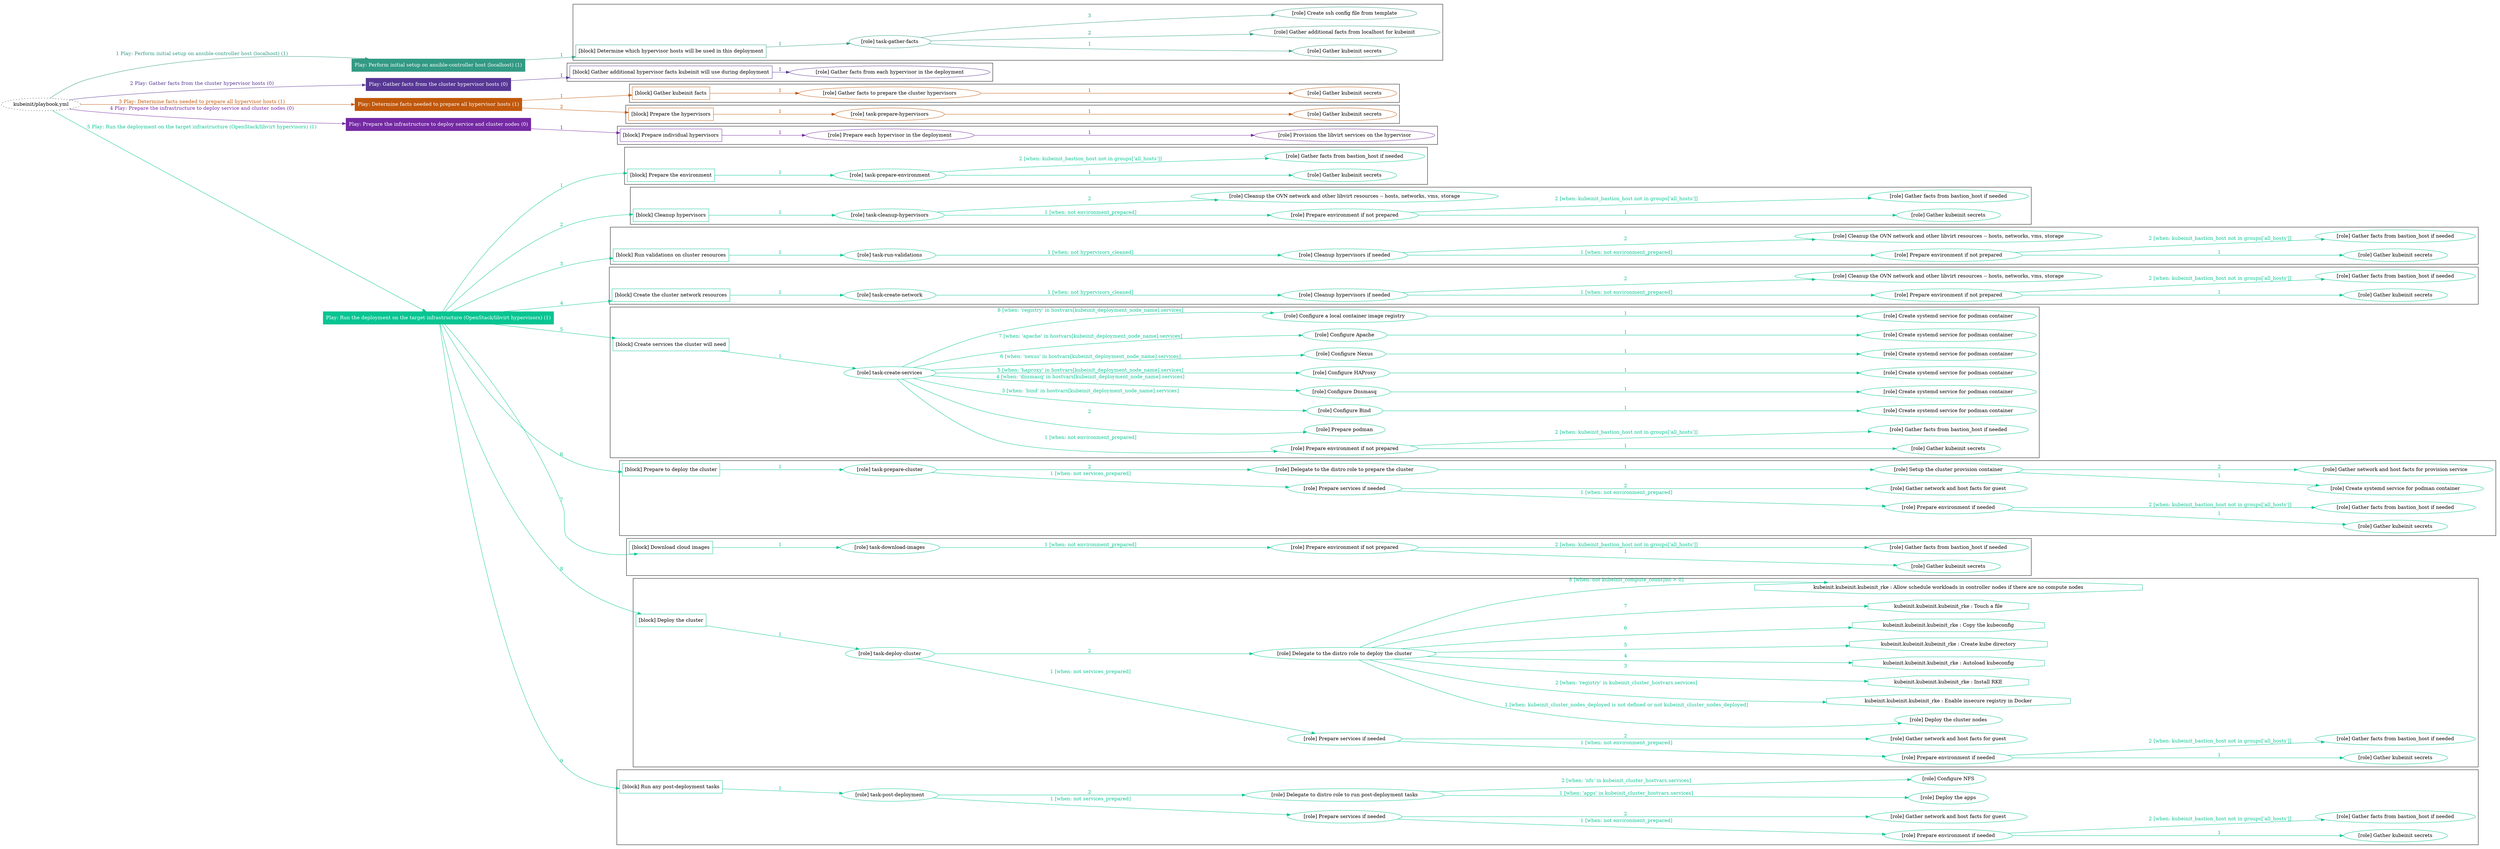 digraph {
	graph [concentrate=true ordering=in rankdir=LR ratio=fill]
	edge [esep=5 sep=10]
	"kubeinit/playbook.yml" [URL="/home/runner/work/kubeinit/kubeinit/kubeinit/playbook.yml" id=playbook_796a41c8 style=dotted]
	"kubeinit/playbook.yml" -> play_24c98b07 [label="1 Play: Perform initial setup on ansible-controller host (localhost) (1)" color="#329a84" fontcolor="#329a84" id=edge_play_24c98b07 labeltooltip="1 Play: Perform initial setup on ansible-controller host (localhost) (1)" tooltip="1 Play: Perform initial setup on ansible-controller host (localhost) (1)"]
	subgraph "Play: Perform initial setup on ansible-controller host (localhost) (1)" {
		play_24c98b07 [label="Play: Perform initial setup on ansible-controller host (localhost) (1)" URL="/home/runner/work/kubeinit/kubeinit/kubeinit/playbook.yml" color="#329a84" fontcolor="#ffffff" id=play_24c98b07 shape=box style=filled tooltip=localhost]
		play_24c98b07 -> block_586bab31 [label=1 color="#329a84" fontcolor="#329a84" id=edge_block_586bab31 labeltooltip=1 tooltip=1]
		subgraph cluster_block_586bab31 {
			block_586bab31 [label="[block] Determine which hypervisor hosts will be used in this deployment" URL="/home/runner/work/kubeinit/kubeinit/kubeinit/playbook.yml" color="#329a84" id=block_586bab31 labeltooltip="Determine which hypervisor hosts will be used in this deployment" shape=box tooltip="Determine which hypervisor hosts will be used in this deployment"]
			block_586bab31 -> role_aa1fe310 [label="1 " color="#329a84" fontcolor="#329a84" id=edge_role_aa1fe310 labeltooltip="1 " tooltip="1 "]
			subgraph "task-gather-facts" {
				role_aa1fe310 [label="[role] task-gather-facts" URL="/home/runner/work/kubeinit/kubeinit/kubeinit/playbook.yml" color="#329a84" id=role_aa1fe310 tooltip="task-gather-facts"]
				role_aa1fe310 -> role_f479d7bf [label="1 " color="#329a84" fontcolor="#329a84" id=edge_role_f479d7bf labeltooltip="1 " tooltip="1 "]
				subgraph "Gather kubeinit secrets" {
					role_f479d7bf [label="[role] Gather kubeinit secrets" URL="/home/runner/.ansible/collections/ansible_collections/kubeinit/kubeinit/roles/kubeinit_prepare/tasks/build_hypervisors_group.yml" color="#329a84" id=role_f479d7bf tooltip="Gather kubeinit secrets"]
				}
				role_aa1fe310 -> role_9423e1dc [label="2 " color="#329a84" fontcolor="#329a84" id=edge_role_9423e1dc labeltooltip="2 " tooltip="2 "]
				subgraph "Gather additional facts from localhost for kubeinit" {
					role_9423e1dc [label="[role] Gather additional facts from localhost for kubeinit" URL="/home/runner/.ansible/collections/ansible_collections/kubeinit/kubeinit/roles/kubeinit_prepare/tasks/build_hypervisors_group.yml" color="#329a84" id=role_9423e1dc tooltip="Gather additional facts from localhost for kubeinit"]
				}
				role_aa1fe310 -> role_3cf5a7d1 [label="3 " color="#329a84" fontcolor="#329a84" id=edge_role_3cf5a7d1 labeltooltip="3 " tooltip="3 "]
				subgraph "Create ssh config file from template" {
					role_3cf5a7d1 [label="[role] Create ssh config file from template" URL="/home/runner/.ansible/collections/ansible_collections/kubeinit/kubeinit/roles/kubeinit_prepare/tasks/build_hypervisors_group.yml" color="#329a84" id=role_3cf5a7d1 tooltip="Create ssh config file from template"]
				}
			}
		}
	}
	"kubeinit/playbook.yml" -> play_b69a6e46 [label="2 Play: Gather facts from the cluster hypervisor hosts (0)" color="#573795" fontcolor="#573795" id=edge_play_b69a6e46 labeltooltip="2 Play: Gather facts from the cluster hypervisor hosts (0)" tooltip="2 Play: Gather facts from the cluster hypervisor hosts (0)"]
	subgraph "Play: Gather facts from the cluster hypervisor hosts (0)" {
		play_b69a6e46 [label="Play: Gather facts from the cluster hypervisor hosts (0)" URL="/home/runner/work/kubeinit/kubeinit/kubeinit/playbook.yml" color="#573795" fontcolor="#ffffff" id=play_b69a6e46 shape=box style=filled tooltip="Play: Gather facts from the cluster hypervisor hosts (0)"]
		play_b69a6e46 -> block_286b1a7d [label=1 color="#573795" fontcolor="#573795" id=edge_block_286b1a7d labeltooltip=1 tooltip=1]
		subgraph cluster_block_286b1a7d {
			block_286b1a7d [label="[block] Gather additional hypervisor facts kubeinit will use during deployment" URL="/home/runner/work/kubeinit/kubeinit/kubeinit/playbook.yml" color="#573795" id=block_286b1a7d labeltooltip="Gather additional hypervisor facts kubeinit will use during deployment" shape=box tooltip="Gather additional hypervisor facts kubeinit will use during deployment"]
			block_286b1a7d -> role_96cb0707 [label="1 " color="#573795" fontcolor="#573795" id=edge_role_96cb0707 labeltooltip="1 " tooltip="1 "]
			subgraph "Gather facts from each hypervisor in the deployment" {
				role_96cb0707 [label="[role] Gather facts from each hypervisor in the deployment" URL="/home/runner/work/kubeinit/kubeinit/kubeinit/playbook.yml" color="#573795" id=role_96cb0707 tooltip="Gather facts from each hypervisor in the deployment"]
			}
		}
	}
	"kubeinit/playbook.yml" -> play_45498758 [label="3 Play: Determine facts needed to prepare all hypervisor hosts (1)" color="#c1580b" fontcolor="#c1580b" id=edge_play_45498758 labeltooltip="3 Play: Determine facts needed to prepare all hypervisor hosts (1)" tooltip="3 Play: Determine facts needed to prepare all hypervisor hosts (1)"]
	subgraph "Play: Determine facts needed to prepare all hypervisor hosts (1)" {
		play_45498758 [label="Play: Determine facts needed to prepare all hypervisor hosts (1)" URL="/home/runner/work/kubeinit/kubeinit/kubeinit/playbook.yml" color="#c1580b" fontcolor="#ffffff" id=play_45498758 shape=box style=filled tooltip=localhost]
		play_45498758 -> block_27babfb1 [label=1 color="#c1580b" fontcolor="#c1580b" id=edge_block_27babfb1 labeltooltip=1 tooltip=1]
		subgraph cluster_block_27babfb1 {
			block_27babfb1 [label="[block] Gather kubeinit facts" URL="/home/runner/work/kubeinit/kubeinit/kubeinit/playbook.yml" color="#c1580b" id=block_27babfb1 labeltooltip="Gather kubeinit facts" shape=box tooltip="Gather kubeinit facts"]
			block_27babfb1 -> role_57b79d4c [label="1 " color="#c1580b" fontcolor="#c1580b" id=edge_role_57b79d4c labeltooltip="1 " tooltip="1 "]
			subgraph "Gather facts to prepare the cluster hypervisors" {
				role_57b79d4c [label="[role] Gather facts to prepare the cluster hypervisors" URL="/home/runner/work/kubeinit/kubeinit/kubeinit/playbook.yml" color="#c1580b" id=role_57b79d4c tooltip="Gather facts to prepare the cluster hypervisors"]
				role_57b79d4c -> role_de300bb8 [label="1 " color="#c1580b" fontcolor="#c1580b" id=edge_role_de300bb8 labeltooltip="1 " tooltip="1 "]
				subgraph "Gather kubeinit secrets" {
					role_de300bb8 [label="[role] Gather kubeinit secrets" URL="/home/runner/.ansible/collections/ansible_collections/kubeinit/kubeinit/roles/kubeinit_prepare/tasks/gather_kubeinit_facts.yml" color="#c1580b" id=role_de300bb8 tooltip="Gather kubeinit secrets"]
				}
			}
		}
		play_45498758 -> block_84592b90 [label=2 color="#c1580b" fontcolor="#c1580b" id=edge_block_84592b90 labeltooltip=2 tooltip=2]
		subgraph cluster_block_84592b90 {
			block_84592b90 [label="[block] Prepare the hypervisors" URL="/home/runner/work/kubeinit/kubeinit/kubeinit/playbook.yml" color="#c1580b" id=block_84592b90 labeltooltip="Prepare the hypervisors" shape=box tooltip="Prepare the hypervisors"]
			block_84592b90 -> role_a8236b20 [label="1 " color="#c1580b" fontcolor="#c1580b" id=edge_role_a8236b20 labeltooltip="1 " tooltip="1 "]
			subgraph "task-prepare-hypervisors" {
				role_a8236b20 [label="[role] task-prepare-hypervisors" URL="/home/runner/work/kubeinit/kubeinit/kubeinit/playbook.yml" color="#c1580b" id=role_a8236b20 tooltip="task-prepare-hypervisors"]
				role_a8236b20 -> role_2e612bec [label="1 " color="#c1580b" fontcolor="#c1580b" id=edge_role_2e612bec labeltooltip="1 " tooltip="1 "]
				subgraph "Gather kubeinit secrets" {
					role_2e612bec [label="[role] Gather kubeinit secrets" URL="/home/runner/.ansible/collections/ansible_collections/kubeinit/kubeinit/roles/kubeinit_prepare/tasks/gather_kubeinit_facts.yml" color="#c1580b" id=role_2e612bec tooltip="Gather kubeinit secrets"]
				}
			}
		}
	}
	"kubeinit/playbook.yml" -> play_c946f26a [label="4 Play: Prepare the infrastructure to deploy service and cluster nodes (0)" color="#7529a3" fontcolor="#7529a3" id=edge_play_c946f26a labeltooltip="4 Play: Prepare the infrastructure to deploy service and cluster nodes (0)" tooltip="4 Play: Prepare the infrastructure to deploy service and cluster nodes (0)"]
	subgraph "Play: Prepare the infrastructure to deploy service and cluster nodes (0)" {
		play_c946f26a [label="Play: Prepare the infrastructure to deploy service and cluster nodes (0)" URL="/home/runner/work/kubeinit/kubeinit/kubeinit/playbook.yml" color="#7529a3" fontcolor="#ffffff" id=play_c946f26a shape=box style=filled tooltip="Play: Prepare the infrastructure to deploy service and cluster nodes (0)"]
		play_c946f26a -> block_b3efccee [label=1 color="#7529a3" fontcolor="#7529a3" id=edge_block_b3efccee labeltooltip=1 tooltip=1]
		subgraph cluster_block_b3efccee {
			block_b3efccee [label="[block] Prepare individual hypervisors" URL="/home/runner/work/kubeinit/kubeinit/kubeinit/playbook.yml" color="#7529a3" id=block_b3efccee labeltooltip="Prepare individual hypervisors" shape=box tooltip="Prepare individual hypervisors"]
			block_b3efccee -> role_03d89e6a [label="1 " color="#7529a3" fontcolor="#7529a3" id=edge_role_03d89e6a labeltooltip="1 " tooltip="1 "]
			subgraph "Prepare each hypervisor in the deployment" {
				role_03d89e6a [label="[role] Prepare each hypervisor in the deployment" URL="/home/runner/work/kubeinit/kubeinit/kubeinit/playbook.yml" color="#7529a3" id=role_03d89e6a tooltip="Prepare each hypervisor in the deployment"]
				role_03d89e6a -> role_142e921b [label="1 " color="#7529a3" fontcolor="#7529a3" id=edge_role_142e921b labeltooltip="1 " tooltip="1 "]
				subgraph "Provision the libvirt services on the hypervisor" {
					role_142e921b [label="[role] Provision the libvirt services on the hypervisor" URL="/home/runner/.ansible/collections/ansible_collections/kubeinit/kubeinit/roles/kubeinit_prepare/tasks/prepare_hypervisor.yml" color="#7529a3" id=role_142e921b tooltip="Provision the libvirt services on the hypervisor"]
				}
			}
		}
	}
	"kubeinit/playbook.yml" -> play_6aaa73e2 [label="5 Play: Run the deployment on the target infrastructure (OpenStack/libvirt hypervisors) (1)" color="#07c592" fontcolor="#07c592" id=edge_play_6aaa73e2 labeltooltip="5 Play: Run the deployment on the target infrastructure (OpenStack/libvirt hypervisors) (1)" tooltip="5 Play: Run the deployment on the target infrastructure (OpenStack/libvirt hypervisors) (1)"]
	subgraph "Play: Run the deployment on the target infrastructure (OpenStack/libvirt hypervisors) (1)" {
		play_6aaa73e2 [label="Play: Run the deployment on the target infrastructure (OpenStack/libvirt hypervisors) (1)" URL="/home/runner/work/kubeinit/kubeinit/kubeinit/playbook.yml" color="#07c592" fontcolor="#ffffff" id=play_6aaa73e2 shape=box style=filled tooltip=localhost]
		play_6aaa73e2 -> block_3ca1dfa1 [label=1 color="#07c592" fontcolor="#07c592" id=edge_block_3ca1dfa1 labeltooltip=1 tooltip=1]
		subgraph cluster_block_3ca1dfa1 {
			block_3ca1dfa1 [label="[block] Prepare the environment" URL="/home/runner/work/kubeinit/kubeinit/kubeinit/playbook.yml" color="#07c592" id=block_3ca1dfa1 labeltooltip="Prepare the environment" shape=box tooltip="Prepare the environment"]
			block_3ca1dfa1 -> role_7ac70447 [label="1 " color="#07c592" fontcolor="#07c592" id=edge_role_7ac70447 labeltooltip="1 " tooltip="1 "]
			subgraph "task-prepare-environment" {
				role_7ac70447 [label="[role] task-prepare-environment" URL="/home/runner/work/kubeinit/kubeinit/kubeinit/playbook.yml" color="#07c592" id=role_7ac70447 tooltip="task-prepare-environment"]
				role_7ac70447 -> role_3064c762 [label="1 " color="#07c592" fontcolor="#07c592" id=edge_role_3064c762 labeltooltip="1 " tooltip="1 "]
				subgraph "Gather kubeinit secrets" {
					role_3064c762 [label="[role] Gather kubeinit secrets" URL="/home/runner/.ansible/collections/ansible_collections/kubeinit/kubeinit/roles/kubeinit_prepare/tasks/gather_kubeinit_facts.yml" color="#07c592" id=role_3064c762 tooltip="Gather kubeinit secrets"]
				}
				role_7ac70447 -> role_d208b1ee [label="2 [when: kubeinit_bastion_host not in groups['all_hosts']]" color="#07c592" fontcolor="#07c592" id=edge_role_d208b1ee labeltooltip="2 [when: kubeinit_bastion_host not in groups['all_hosts']]" tooltip="2 [when: kubeinit_bastion_host not in groups['all_hosts']]"]
				subgraph "Gather facts from bastion_host if needed" {
					role_d208b1ee [label="[role] Gather facts from bastion_host if needed" URL="/home/runner/.ansible/collections/ansible_collections/kubeinit/kubeinit/roles/kubeinit_prepare/tasks/main.yml" color="#07c592" id=role_d208b1ee tooltip="Gather facts from bastion_host if needed"]
				}
			}
		}
		play_6aaa73e2 -> block_6e9f4fd4 [label=2 color="#07c592" fontcolor="#07c592" id=edge_block_6e9f4fd4 labeltooltip=2 tooltip=2]
		subgraph cluster_block_6e9f4fd4 {
			block_6e9f4fd4 [label="[block] Cleanup hypervisors" URL="/home/runner/work/kubeinit/kubeinit/kubeinit/playbook.yml" color="#07c592" id=block_6e9f4fd4 labeltooltip="Cleanup hypervisors" shape=box tooltip="Cleanup hypervisors"]
			block_6e9f4fd4 -> role_16806bb0 [label="1 " color="#07c592" fontcolor="#07c592" id=edge_role_16806bb0 labeltooltip="1 " tooltip="1 "]
			subgraph "task-cleanup-hypervisors" {
				role_16806bb0 [label="[role] task-cleanup-hypervisors" URL="/home/runner/work/kubeinit/kubeinit/kubeinit/playbook.yml" color="#07c592" id=role_16806bb0 tooltip="task-cleanup-hypervisors"]
				role_16806bb0 -> role_d22e6122 [label="1 [when: not environment_prepared]" color="#07c592" fontcolor="#07c592" id=edge_role_d22e6122 labeltooltip="1 [when: not environment_prepared]" tooltip="1 [when: not environment_prepared]"]
				subgraph "Prepare environment if not prepared" {
					role_d22e6122 [label="[role] Prepare environment if not prepared" URL="/home/runner/.ansible/collections/ansible_collections/kubeinit/kubeinit/roles/kubeinit_libvirt/tasks/cleanup_hypervisors.yml" color="#07c592" id=role_d22e6122 tooltip="Prepare environment if not prepared"]
					role_d22e6122 -> role_5093e1d9 [label="1 " color="#07c592" fontcolor="#07c592" id=edge_role_5093e1d9 labeltooltip="1 " tooltip="1 "]
					subgraph "Gather kubeinit secrets" {
						role_5093e1d9 [label="[role] Gather kubeinit secrets" URL="/home/runner/.ansible/collections/ansible_collections/kubeinit/kubeinit/roles/kubeinit_prepare/tasks/gather_kubeinit_facts.yml" color="#07c592" id=role_5093e1d9 tooltip="Gather kubeinit secrets"]
					}
					role_d22e6122 -> role_5e4b47cb [label="2 [when: kubeinit_bastion_host not in groups['all_hosts']]" color="#07c592" fontcolor="#07c592" id=edge_role_5e4b47cb labeltooltip="2 [when: kubeinit_bastion_host not in groups['all_hosts']]" tooltip="2 [when: kubeinit_bastion_host not in groups['all_hosts']]"]
					subgraph "Gather facts from bastion_host if needed" {
						role_5e4b47cb [label="[role] Gather facts from bastion_host if needed" URL="/home/runner/.ansible/collections/ansible_collections/kubeinit/kubeinit/roles/kubeinit_prepare/tasks/main.yml" color="#07c592" id=role_5e4b47cb tooltip="Gather facts from bastion_host if needed"]
					}
				}
				role_16806bb0 -> role_0de87291 [label="2 " color="#07c592" fontcolor="#07c592" id=edge_role_0de87291 labeltooltip="2 " tooltip="2 "]
				subgraph "Cleanup the OVN network and other libvirt resources -- hosts, networks, vms, storage" {
					role_0de87291 [label="[role] Cleanup the OVN network and other libvirt resources -- hosts, networks, vms, storage" URL="/home/runner/.ansible/collections/ansible_collections/kubeinit/kubeinit/roles/kubeinit_libvirt/tasks/cleanup_hypervisors.yml" color="#07c592" id=role_0de87291 tooltip="Cleanup the OVN network and other libvirt resources -- hosts, networks, vms, storage"]
				}
			}
		}
		play_6aaa73e2 -> block_d6158d91 [label=3 color="#07c592" fontcolor="#07c592" id=edge_block_d6158d91 labeltooltip=3 tooltip=3]
		subgraph cluster_block_d6158d91 {
			block_d6158d91 [label="[block] Run validations on cluster resources" URL="/home/runner/work/kubeinit/kubeinit/kubeinit/playbook.yml" color="#07c592" id=block_d6158d91 labeltooltip="Run validations on cluster resources" shape=box tooltip="Run validations on cluster resources"]
			block_d6158d91 -> role_986efaa6 [label="1 " color="#07c592" fontcolor="#07c592" id=edge_role_986efaa6 labeltooltip="1 " tooltip="1 "]
			subgraph "task-run-validations" {
				role_986efaa6 [label="[role] task-run-validations" URL="/home/runner/work/kubeinit/kubeinit/kubeinit/playbook.yml" color="#07c592" id=role_986efaa6 tooltip="task-run-validations"]
				role_986efaa6 -> role_f4653380 [label="1 [when: not hypervisors_cleaned]" color="#07c592" fontcolor="#07c592" id=edge_role_f4653380 labeltooltip="1 [when: not hypervisors_cleaned]" tooltip="1 [when: not hypervisors_cleaned]"]
				subgraph "Cleanup hypervisors if needed" {
					role_f4653380 [label="[role] Cleanup hypervisors if needed" URL="/home/runner/.ansible/collections/ansible_collections/kubeinit/kubeinit/roles/kubeinit_validations/tasks/main.yml" color="#07c592" id=role_f4653380 tooltip="Cleanup hypervisors if needed"]
					role_f4653380 -> role_a0abdfa3 [label="1 [when: not environment_prepared]" color="#07c592" fontcolor="#07c592" id=edge_role_a0abdfa3 labeltooltip="1 [when: not environment_prepared]" tooltip="1 [when: not environment_prepared]"]
					subgraph "Prepare environment if not prepared" {
						role_a0abdfa3 [label="[role] Prepare environment if not prepared" URL="/home/runner/.ansible/collections/ansible_collections/kubeinit/kubeinit/roles/kubeinit_libvirt/tasks/cleanup_hypervisors.yml" color="#07c592" id=role_a0abdfa3 tooltip="Prepare environment if not prepared"]
						role_a0abdfa3 -> role_edec1c12 [label="1 " color="#07c592" fontcolor="#07c592" id=edge_role_edec1c12 labeltooltip="1 " tooltip="1 "]
						subgraph "Gather kubeinit secrets" {
							role_edec1c12 [label="[role] Gather kubeinit secrets" URL="/home/runner/.ansible/collections/ansible_collections/kubeinit/kubeinit/roles/kubeinit_prepare/tasks/gather_kubeinit_facts.yml" color="#07c592" id=role_edec1c12 tooltip="Gather kubeinit secrets"]
						}
						role_a0abdfa3 -> role_d9c09e79 [label="2 [when: kubeinit_bastion_host not in groups['all_hosts']]" color="#07c592" fontcolor="#07c592" id=edge_role_d9c09e79 labeltooltip="2 [when: kubeinit_bastion_host not in groups['all_hosts']]" tooltip="2 [when: kubeinit_bastion_host not in groups['all_hosts']]"]
						subgraph "Gather facts from bastion_host if needed" {
							role_d9c09e79 [label="[role] Gather facts from bastion_host if needed" URL="/home/runner/.ansible/collections/ansible_collections/kubeinit/kubeinit/roles/kubeinit_prepare/tasks/main.yml" color="#07c592" id=role_d9c09e79 tooltip="Gather facts from bastion_host if needed"]
						}
					}
					role_f4653380 -> role_5e397ab9 [label="2 " color="#07c592" fontcolor="#07c592" id=edge_role_5e397ab9 labeltooltip="2 " tooltip="2 "]
					subgraph "Cleanup the OVN network and other libvirt resources -- hosts, networks, vms, storage" {
						role_5e397ab9 [label="[role] Cleanup the OVN network and other libvirt resources -- hosts, networks, vms, storage" URL="/home/runner/.ansible/collections/ansible_collections/kubeinit/kubeinit/roles/kubeinit_libvirt/tasks/cleanup_hypervisors.yml" color="#07c592" id=role_5e397ab9 tooltip="Cleanup the OVN network and other libvirt resources -- hosts, networks, vms, storage"]
					}
				}
			}
		}
		play_6aaa73e2 -> block_fcc47a5c [label=4 color="#07c592" fontcolor="#07c592" id=edge_block_fcc47a5c labeltooltip=4 tooltip=4]
		subgraph cluster_block_fcc47a5c {
			block_fcc47a5c [label="[block] Create the cluster network resources" URL="/home/runner/work/kubeinit/kubeinit/kubeinit/playbook.yml" color="#07c592" id=block_fcc47a5c labeltooltip="Create the cluster network resources" shape=box tooltip="Create the cluster network resources"]
			block_fcc47a5c -> role_e80be5a5 [label="1 " color="#07c592" fontcolor="#07c592" id=edge_role_e80be5a5 labeltooltip="1 " tooltip="1 "]
			subgraph "task-create-network" {
				role_e80be5a5 [label="[role] task-create-network" URL="/home/runner/work/kubeinit/kubeinit/kubeinit/playbook.yml" color="#07c592" id=role_e80be5a5 tooltip="task-create-network"]
				role_e80be5a5 -> role_22696c5e [label="1 [when: not hypervisors_cleaned]" color="#07c592" fontcolor="#07c592" id=edge_role_22696c5e labeltooltip="1 [when: not hypervisors_cleaned]" tooltip="1 [when: not hypervisors_cleaned]"]
				subgraph "Cleanup hypervisors if needed" {
					role_22696c5e [label="[role] Cleanup hypervisors if needed" URL="/home/runner/.ansible/collections/ansible_collections/kubeinit/kubeinit/roles/kubeinit_libvirt/tasks/create_network.yml" color="#07c592" id=role_22696c5e tooltip="Cleanup hypervisors if needed"]
					role_22696c5e -> role_a62e58cb [label="1 [when: not environment_prepared]" color="#07c592" fontcolor="#07c592" id=edge_role_a62e58cb labeltooltip="1 [when: not environment_prepared]" tooltip="1 [when: not environment_prepared]"]
					subgraph "Prepare environment if not prepared" {
						role_a62e58cb [label="[role] Prepare environment if not prepared" URL="/home/runner/.ansible/collections/ansible_collections/kubeinit/kubeinit/roles/kubeinit_libvirt/tasks/cleanup_hypervisors.yml" color="#07c592" id=role_a62e58cb tooltip="Prepare environment if not prepared"]
						role_a62e58cb -> role_b2c490ea [label="1 " color="#07c592" fontcolor="#07c592" id=edge_role_b2c490ea labeltooltip="1 " tooltip="1 "]
						subgraph "Gather kubeinit secrets" {
							role_b2c490ea [label="[role] Gather kubeinit secrets" URL="/home/runner/.ansible/collections/ansible_collections/kubeinit/kubeinit/roles/kubeinit_prepare/tasks/gather_kubeinit_facts.yml" color="#07c592" id=role_b2c490ea tooltip="Gather kubeinit secrets"]
						}
						role_a62e58cb -> role_badbfca9 [label="2 [when: kubeinit_bastion_host not in groups['all_hosts']]" color="#07c592" fontcolor="#07c592" id=edge_role_badbfca9 labeltooltip="2 [when: kubeinit_bastion_host not in groups['all_hosts']]" tooltip="2 [when: kubeinit_bastion_host not in groups['all_hosts']]"]
						subgraph "Gather facts from bastion_host if needed" {
							role_badbfca9 [label="[role] Gather facts from bastion_host if needed" URL="/home/runner/.ansible/collections/ansible_collections/kubeinit/kubeinit/roles/kubeinit_prepare/tasks/main.yml" color="#07c592" id=role_badbfca9 tooltip="Gather facts from bastion_host if needed"]
						}
					}
					role_22696c5e -> role_f300862c [label="2 " color="#07c592" fontcolor="#07c592" id=edge_role_f300862c labeltooltip="2 " tooltip="2 "]
					subgraph "Cleanup the OVN network and other libvirt resources -- hosts, networks, vms, storage" {
						role_f300862c [label="[role] Cleanup the OVN network and other libvirt resources -- hosts, networks, vms, storage" URL="/home/runner/.ansible/collections/ansible_collections/kubeinit/kubeinit/roles/kubeinit_libvirt/tasks/cleanup_hypervisors.yml" color="#07c592" id=role_f300862c tooltip="Cleanup the OVN network and other libvirt resources -- hosts, networks, vms, storage"]
					}
				}
			}
		}
		play_6aaa73e2 -> block_c7db1a23 [label=5 color="#07c592" fontcolor="#07c592" id=edge_block_c7db1a23 labeltooltip=5 tooltip=5]
		subgraph cluster_block_c7db1a23 {
			block_c7db1a23 [label="[block] Create services the cluster will need" URL="/home/runner/work/kubeinit/kubeinit/kubeinit/playbook.yml" color="#07c592" id=block_c7db1a23 labeltooltip="Create services the cluster will need" shape=box tooltip="Create services the cluster will need"]
			block_c7db1a23 -> role_d0e65f28 [label="1 " color="#07c592" fontcolor="#07c592" id=edge_role_d0e65f28 labeltooltip="1 " tooltip="1 "]
			subgraph "task-create-services" {
				role_d0e65f28 [label="[role] task-create-services" URL="/home/runner/work/kubeinit/kubeinit/kubeinit/playbook.yml" color="#07c592" id=role_d0e65f28 tooltip="task-create-services"]
				role_d0e65f28 -> role_d2cd8056 [label="1 [when: not environment_prepared]" color="#07c592" fontcolor="#07c592" id=edge_role_d2cd8056 labeltooltip="1 [when: not environment_prepared]" tooltip="1 [when: not environment_prepared]"]
				subgraph "Prepare environment if not prepared" {
					role_d2cd8056 [label="[role] Prepare environment if not prepared" URL="/home/runner/.ansible/collections/ansible_collections/kubeinit/kubeinit/roles/kubeinit_services/tasks/main.yml" color="#07c592" id=role_d2cd8056 tooltip="Prepare environment if not prepared"]
					role_d2cd8056 -> role_d55aee38 [label="1 " color="#07c592" fontcolor="#07c592" id=edge_role_d55aee38 labeltooltip="1 " tooltip="1 "]
					subgraph "Gather kubeinit secrets" {
						role_d55aee38 [label="[role] Gather kubeinit secrets" URL="/home/runner/.ansible/collections/ansible_collections/kubeinit/kubeinit/roles/kubeinit_prepare/tasks/gather_kubeinit_facts.yml" color="#07c592" id=role_d55aee38 tooltip="Gather kubeinit secrets"]
					}
					role_d2cd8056 -> role_4052351f [label="2 [when: kubeinit_bastion_host not in groups['all_hosts']]" color="#07c592" fontcolor="#07c592" id=edge_role_4052351f labeltooltip="2 [when: kubeinit_bastion_host not in groups['all_hosts']]" tooltip="2 [when: kubeinit_bastion_host not in groups['all_hosts']]"]
					subgraph "Gather facts from bastion_host if needed" {
						role_4052351f [label="[role] Gather facts from bastion_host if needed" URL="/home/runner/.ansible/collections/ansible_collections/kubeinit/kubeinit/roles/kubeinit_prepare/tasks/main.yml" color="#07c592" id=role_4052351f tooltip="Gather facts from bastion_host if needed"]
					}
				}
				role_d0e65f28 -> role_e9c53301 [label="2 " color="#07c592" fontcolor="#07c592" id=edge_role_e9c53301 labeltooltip="2 " tooltip="2 "]
				subgraph "Prepare podman" {
					role_e9c53301 [label="[role] Prepare podman" URL="/home/runner/.ansible/collections/ansible_collections/kubeinit/kubeinit/roles/kubeinit_services/tasks/00_create_service_pod.yml" color="#07c592" id=role_e9c53301 tooltip="Prepare podman"]
				}
				role_d0e65f28 -> role_1b795b4c [label="3 [when: 'bind' in hostvars[kubeinit_deployment_node_name].services]" color="#07c592" fontcolor="#07c592" id=edge_role_1b795b4c labeltooltip="3 [when: 'bind' in hostvars[kubeinit_deployment_node_name].services]" tooltip="3 [when: 'bind' in hostvars[kubeinit_deployment_node_name].services]"]
				subgraph "Configure Bind" {
					role_1b795b4c [label="[role] Configure Bind" URL="/home/runner/.ansible/collections/ansible_collections/kubeinit/kubeinit/roles/kubeinit_services/tasks/start_services_containers.yml" color="#07c592" id=role_1b795b4c tooltip="Configure Bind"]
					role_1b795b4c -> role_ee5b8c21 [label="1 " color="#07c592" fontcolor="#07c592" id=edge_role_ee5b8c21 labeltooltip="1 " tooltip="1 "]
					subgraph "Create systemd service for podman container" {
						role_ee5b8c21 [label="[role] Create systemd service for podman container" URL="/home/runner/.ansible/collections/ansible_collections/kubeinit/kubeinit/roles/kubeinit_bind/tasks/main.yml" color="#07c592" id=role_ee5b8c21 tooltip="Create systemd service for podman container"]
					}
				}
				role_d0e65f28 -> role_a92d4a18 [label="4 [when: 'dnsmasq' in hostvars[kubeinit_deployment_node_name].services]" color="#07c592" fontcolor="#07c592" id=edge_role_a92d4a18 labeltooltip="4 [when: 'dnsmasq' in hostvars[kubeinit_deployment_node_name].services]" tooltip="4 [when: 'dnsmasq' in hostvars[kubeinit_deployment_node_name].services]"]
				subgraph "Configure Dnsmasq" {
					role_a92d4a18 [label="[role] Configure Dnsmasq" URL="/home/runner/.ansible/collections/ansible_collections/kubeinit/kubeinit/roles/kubeinit_services/tasks/start_services_containers.yml" color="#07c592" id=role_a92d4a18 tooltip="Configure Dnsmasq"]
					role_a92d4a18 -> role_5084f369 [label="1 " color="#07c592" fontcolor="#07c592" id=edge_role_5084f369 labeltooltip="1 " tooltip="1 "]
					subgraph "Create systemd service for podman container" {
						role_5084f369 [label="[role] Create systemd service for podman container" URL="/home/runner/.ansible/collections/ansible_collections/kubeinit/kubeinit/roles/kubeinit_dnsmasq/tasks/main.yml" color="#07c592" id=role_5084f369 tooltip="Create systemd service for podman container"]
					}
				}
				role_d0e65f28 -> role_e4818c4b [label="5 [when: 'haproxy' in hostvars[kubeinit_deployment_node_name].services]" color="#07c592" fontcolor="#07c592" id=edge_role_e4818c4b labeltooltip="5 [when: 'haproxy' in hostvars[kubeinit_deployment_node_name].services]" tooltip="5 [when: 'haproxy' in hostvars[kubeinit_deployment_node_name].services]"]
				subgraph "Configure HAProxy" {
					role_e4818c4b [label="[role] Configure HAProxy" URL="/home/runner/.ansible/collections/ansible_collections/kubeinit/kubeinit/roles/kubeinit_services/tasks/start_services_containers.yml" color="#07c592" id=role_e4818c4b tooltip="Configure HAProxy"]
					role_e4818c4b -> role_6f5501f7 [label="1 " color="#07c592" fontcolor="#07c592" id=edge_role_6f5501f7 labeltooltip="1 " tooltip="1 "]
					subgraph "Create systemd service for podman container" {
						role_6f5501f7 [label="[role] Create systemd service for podman container" URL="/home/runner/.ansible/collections/ansible_collections/kubeinit/kubeinit/roles/kubeinit_haproxy/tasks/main.yml" color="#07c592" id=role_6f5501f7 tooltip="Create systemd service for podman container"]
					}
				}
				role_d0e65f28 -> role_2d8e4045 [label="6 [when: 'nexus' in hostvars[kubeinit_deployment_node_name].services]" color="#07c592" fontcolor="#07c592" id=edge_role_2d8e4045 labeltooltip="6 [when: 'nexus' in hostvars[kubeinit_deployment_node_name].services]" tooltip="6 [when: 'nexus' in hostvars[kubeinit_deployment_node_name].services]"]
				subgraph "Configure Nexus" {
					role_2d8e4045 [label="[role] Configure Nexus" URL="/home/runner/.ansible/collections/ansible_collections/kubeinit/kubeinit/roles/kubeinit_services/tasks/start_services_containers.yml" color="#07c592" id=role_2d8e4045 tooltip="Configure Nexus"]
					role_2d8e4045 -> role_312e667a [label="1 " color="#07c592" fontcolor="#07c592" id=edge_role_312e667a labeltooltip="1 " tooltip="1 "]
					subgraph "Create systemd service for podman container" {
						role_312e667a [label="[role] Create systemd service for podman container" URL="/home/runner/.ansible/collections/ansible_collections/kubeinit/kubeinit/roles/kubeinit_nexus/tasks/main.yml" color="#07c592" id=role_312e667a tooltip="Create systemd service for podman container"]
					}
				}
				role_d0e65f28 -> role_9f44b92f [label="7 [when: 'apache' in hostvars[kubeinit_deployment_node_name].services]" color="#07c592" fontcolor="#07c592" id=edge_role_9f44b92f labeltooltip="7 [when: 'apache' in hostvars[kubeinit_deployment_node_name].services]" tooltip="7 [when: 'apache' in hostvars[kubeinit_deployment_node_name].services]"]
				subgraph "Configure Apache" {
					role_9f44b92f [label="[role] Configure Apache" URL="/home/runner/.ansible/collections/ansible_collections/kubeinit/kubeinit/roles/kubeinit_services/tasks/start_services_containers.yml" color="#07c592" id=role_9f44b92f tooltip="Configure Apache"]
					role_9f44b92f -> role_1bc95d95 [label="1 " color="#07c592" fontcolor="#07c592" id=edge_role_1bc95d95 labeltooltip="1 " tooltip="1 "]
					subgraph "Create systemd service for podman container" {
						role_1bc95d95 [label="[role] Create systemd service for podman container" URL="/home/runner/.ansible/collections/ansible_collections/kubeinit/kubeinit/roles/kubeinit_apache/tasks/main.yml" color="#07c592" id=role_1bc95d95 tooltip="Create systemd service for podman container"]
					}
				}
				role_d0e65f28 -> role_fe637bba [label="8 [when: 'registry' in hostvars[kubeinit_deployment_node_name].services]" color="#07c592" fontcolor="#07c592" id=edge_role_fe637bba labeltooltip="8 [when: 'registry' in hostvars[kubeinit_deployment_node_name].services]" tooltip="8 [when: 'registry' in hostvars[kubeinit_deployment_node_name].services]"]
				subgraph "Configure a local container image registry" {
					role_fe637bba [label="[role] Configure a local container image registry" URL="/home/runner/.ansible/collections/ansible_collections/kubeinit/kubeinit/roles/kubeinit_services/tasks/start_services_containers.yml" color="#07c592" id=role_fe637bba tooltip="Configure a local container image registry"]
					role_fe637bba -> role_ea25b618 [label="1 " color="#07c592" fontcolor="#07c592" id=edge_role_ea25b618 labeltooltip="1 " tooltip="1 "]
					subgraph "Create systemd service for podman container" {
						role_ea25b618 [label="[role] Create systemd service for podman container" URL="/home/runner/.ansible/collections/ansible_collections/kubeinit/kubeinit/roles/kubeinit_registry/tasks/main.yml" color="#07c592" id=role_ea25b618 tooltip="Create systemd service for podman container"]
					}
				}
			}
		}
		play_6aaa73e2 -> block_cde292ac [label=6 color="#07c592" fontcolor="#07c592" id=edge_block_cde292ac labeltooltip=6 tooltip=6]
		subgraph cluster_block_cde292ac {
			block_cde292ac [label="[block] Prepare to deploy the cluster" URL="/home/runner/work/kubeinit/kubeinit/kubeinit/playbook.yml" color="#07c592" id=block_cde292ac labeltooltip="Prepare to deploy the cluster" shape=box tooltip="Prepare to deploy the cluster"]
			block_cde292ac -> role_8870a832 [label="1 " color="#07c592" fontcolor="#07c592" id=edge_role_8870a832 labeltooltip="1 " tooltip="1 "]
			subgraph "task-prepare-cluster" {
				role_8870a832 [label="[role] task-prepare-cluster" URL="/home/runner/work/kubeinit/kubeinit/kubeinit/playbook.yml" color="#07c592" id=role_8870a832 tooltip="task-prepare-cluster"]
				role_8870a832 -> role_daabcf95 [label="1 [when: not services_prepared]" color="#07c592" fontcolor="#07c592" id=edge_role_daabcf95 labeltooltip="1 [when: not services_prepared]" tooltip="1 [when: not services_prepared]"]
				subgraph "Prepare services if needed" {
					role_daabcf95 [label="[role] Prepare services if needed" URL="/home/runner/.ansible/collections/ansible_collections/kubeinit/kubeinit/roles/kubeinit_prepare/tasks/prepare_cluster.yml" color="#07c592" id=role_daabcf95 tooltip="Prepare services if needed"]
					role_daabcf95 -> role_84e58799 [label="1 [when: not environment_prepared]" color="#07c592" fontcolor="#07c592" id=edge_role_84e58799 labeltooltip="1 [when: not environment_prepared]" tooltip="1 [when: not environment_prepared]"]
					subgraph "Prepare environment if needed" {
						role_84e58799 [label="[role] Prepare environment if needed" URL="/home/runner/.ansible/collections/ansible_collections/kubeinit/kubeinit/roles/kubeinit_services/tasks/prepare_services.yml" color="#07c592" id=role_84e58799 tooltip="Prepare environment if needed"]
						role_84e58799 -> role_1cb85f9c [label="1 " color="#07c592" fontcolor="#07c592" id=edge_role_1cb85f9c labeltooltip="1 " tooltip="1 "]
						subgraph "Gather kubeinit secrets" {
							role_1cb85f9c [label="[role] Gather kubeinit secrets" URL="/home/runner/.ansible/collections/ansible_collections/kubeinit/kubeinit/roles/kubeinit_prepare/tasks/gather_kubeinit_facts.yml" color="#07c592" id=role_1cb85f9c tooltip="Gather kubeinit secrets"]
						}
						role_84e58799 -> role_48f867c2 [label="2 [when: kubeinit_bastion_host not in groups['all_hosts']]" color="#07c592" fontcolor="#07c592" id=edge_role_48f867c2 labeltooltip="2 [when: kubeinit_bastion_host not in groups['all_hosts']]" tooltip="2 [when: kubeinit_bastion_host not in groups['all_hosts']]"]
						subgraph "Gather facts from bastion_host if needed" {
							role_48f867c2 [label="[role] Gather facts from bastion_host if needed" URL="/home/runner/.ansible/collections/ansible_collections/kubeinit/kubeinit/roles/kubeinit_prepare/tasks/main.yml" color="#07c592" id=role_48f867c2 tooltip="Gather facts from bastion_host if needed"]
						}
					}
					role_daabcf95 -> role_594886d9 [label="2 " color="#07c592" fontcolor="#07c592" id=edge_role_594886d9 labeltooltip="2 " tooltip="2 "]
					subgraph "Gather network and host facts for guest" {
						role_594886d9 [label="[role] Gather network and host facts for guest" URL="/home/runner/.ansible/collections/ansible_collections/kubeinit/kubeinit/roles/kubeinit_services/tasks/prepare_services.yml" color="#07c592" id=role_594886d9 tooltip="Gather network and host facts for guest"]
					}
				}
				role_8870a832 -> role_a10ddc6c [label="2 " color="#07c592" fontcolor="#07c592" id=edge_role_a10ddc6c labeltooltip="2 " tooltip="2 "]
				subgraph "Delegate to the distro role to prepare the cluster" {
					role_a10ddc6c [label="[role] Delegate to the distro role to prepare the cluster" URL="/home/runner/.ansible/collections/ansible_collections/kubeinit/kubeinit/roles/kubeinit_prepare/tasks/prepare_cluster.yml" color="#07c592" id=role_a10ddc6c tooltip="Delegate to the distro role to prepare the cluster"]
					role_a10ddc6c -> role_7402376a [label="1 " color="#07c592" fontcolor="#07c592" id=edge_role_7402376a labeltooltip="1 " tooltip="1 "]
					subgraph "Setup the cluster provision container" {
						role_7402376a [label="[role] Setup the cluster provision container" URL="/home/runner/.ansible/collections/ansible_collections/kubeinit/kubeinit/roles/kubeinit_rke/tasks/prepare_cluster.yml" color="#07c592" id=role_7402376a tooltip="Setup the cluster provision container"]
						role_7402376a -> role_675abcb3 [label="1 " color="#07c592" fontcolor="#07c592" id=edge_role_675abcb3 labeltooltip="1 " tooltip="1 "]
						subgraph "Create systemd service for podman container" {
							role_675abcb3 [label="[role] Create systemd service for podman container" URL="/home/runner/.ansible/collections/ansible_collections/kubeinit/kubeinit/roles/kubeinit_services/tasks/create_provision_container.yml" color="#07c592" id=role_675abcb3 tooltip="Create systemd service for podman container"]
						}
						role_7402376a -> role_4817f8b8 [label="2 " color="#07c592" fontcolor="#07c592" id=edge_role_4817f8b8 labeltooltip="2 " tooltip="2 "]
						subgraph "Gather network and host facts for provision service" {
							role_4817f8b8 [label="[role] Gather network and host facts for provision service" URL="/home/runner/.ansible/collections/ansible_collections/kubeinit/kubeinit/roles/kubeinit_services/tasks/create_provision_container.yml" color="#07c592" id=role_4817f8b8 tooltip="Gather network and host facts for provision service"]
						}
					}
				}
			}
		}
		play_6aaa73e2 -> block_3bcfa815 [label=7 color="#07c592" fontcolor="#07c592" id=edge_block_3bcfa815 labeltooltip=7 tooltip=7]
		subgraph cluster_block_3bcfa815 {
			block_3bcfa815 [label="[block] Download cloud images" URL="/home/runner/work/kubeinit/kubeinit/kubeinit/playbook.yml" color="#07c592" id=block_3bcfa815 labeltooltip="Download cloud images" shape=box tooltip="Download cloud images"]
			block_3bcfa815 -> role_b6c80c49 [label="1 " color="#07c592" fontcolor="#07c592" id=edge_role_b6c80c49 labeltooltip="1 " tooltip="1 "]
			subgraph "task-download-images" {
				role_b6c80c49 [label="[role] task-download-images" URL="/home/runner/work/kubeinit/kubeinit/kubeinit/playbook.yml" color="#07c592" id=role_b6c80c49 tooltip="task-download-images"]
				role_b6c80c49 -> role_502ec9f4 [label="1 [when: not environment_prepared]" color="#07c592" fontcolor="#07c592" id=edge_role_502ec9f4 labeltooltip="1 [when: not environment_prepared]" tooltip="1 [when: not environment_prepared]"]
				subgraph "Prepare environment if not prepared" {
					role_502ec9f4 [label="[role] Prepare environment if not prepared" URL="/home/runner/.ansible/collections/ansible_collections/kubeinit/kubeinit/roles/kubeinit_libvirt/tasks/download_cloud_images.yml" color="#07c592" id=role_502ec9f4 tooltip="Prepare environment if not prepared"]
					role_502ec9f4 -> role_d203c014 [label="1 " color="#07c592" fontcolor="#07c592" id=edge_role_d203c014 labeltooltip="1 " tooltip="1 "]
					subgraph "Gather kubeinit secrets" {
						role_d203c014 [label="[role] Gather kubeinit secrets" URL="/home/runner/.ansible/collections/ansible_collections/kubeinit/kubeinit/roles/kubeinit_prepare/tasks/gather_kubeinit_facts.yml" color="#07c592" id=role_d203c014 tooltip="Gather kubeinit secrets"]
					}
					role_502ec9f4 -> role_03e6c2ca [label="2 [when: kubeinit_bastion_host not in groups['all_hosts']]" color="#07c592" fontcolor="#07c592" id=edge_role_03e6c2ca labeltooltip="2 [when: kubeinit_bastion_host not in groups['all_hosts']]" tooltip="2 [when: kubeinit_bastion_host not in groups['all_hosts']]"]
					subgraph "Gather facts from bastion_host if needed" {
						role_03e6c2ca [label="[role] Gather facts from bastion_host if needed" URL="/home/runner/.ansible/collections/ansible_collections/kubeinit/kubeinit/roles/kubeinit_prepare/tasks/main.yml" color="#07c592" id=role_03e6c2ca tooltip="Gather facts from bastion_host if needed"]
					}
				}
			}
		}
		play_6aaa73e2 -> block_1e8a54e9 [label=8 color="#07c592" fontcolor="#07c592" id=edge_block_1e8a54e9 labeltooltip=8 tooltip=8]
		subgraph cluster_block_1e8a54e9 {
			block_1e8a54e9 [label="[block] Deploy the cluster" URL="/home/runner/work/kubeinit/kubeinit/kubeinit/playbook.yml" color="#07c592" id=block_1e8a54e9 labeltooltip="Deploy the cluster" shape=box tooltip="Deploy the cluster"]
			block_1e8a54e9 -> role_2ba8e96c [label="1 " color="#07c592" fontcolor="#07c592" id=edge_role_2ba8e96c labeltooltip="1 " tooltip="1 "]
			subgraph "task-deploy-cluster" {
				role_2ba8e96c [label="[role] task-deploy-cluster" URL="/home/runner/work/kubeinit/kubeinit/kubeinit/playbook.yml" color="#07c592" id=role_2ba8e96c tooltip="task-deploy-cluster"]
				role_2ba8e96c -> role_f09a8071 [label="1 [when: not services_prepared]" color="#07c592" fontcolor="#07c592" id=edge_role_f09a8071 labeltooltip="1 [when: not services_prepared]" tooltip="1 [when: not services_prepared]"]
				subgraph "Prepare services if needed" {
					role_f09a8071 [label="[role] Prepare services if needed" URL="/home/runner/.ansible/collections/ansible_collections/kubeinit/kubeinit/roles/kubeinit_prepare/tasks/deploy_cluster.yml" color="#07c592" id=role_f09a8071 tooltip="Prepare services if needed"]
					role_f09a8071 -> role_13551973 [label="1 [when: not environment_prepared]" color="#07c592" fontcolor="#07c592" id=edge_role_13551973 labeltooltip="1 [when: not environment_prepared]" tooltip="1 [when: not environment_prepared]"]
					subgraph "Prepare environment if needed" {
						role_13551973 [label="[role] Prepare environment if needed" URL="/home/runner/.ansible/collections/ansible_collections/kubeinit/kubeinit/roles/kubeinit_services/tasks/prepare_services.yml" color="#07c592" id=role_13551973 tooltip="Prepare environment if needed"]
						role_13551973 -> role_3554c58d [label="1 " color="#07c592" fontcolor="#07c592" id=edge_role_3554c58d labeltooltip="1 " tooltip="1 "]
						subgraph "Gather kubeinit secrets" {
							role_3554c58d [label="[role] Gather kubeinit secrets" URL="/home/runner/.ansible/collections/ansible_collections/kubeinit/kubeinit/roles/kubeinit_prepare/tasks/gather_kubeinit_facts.yml" color="#07c592" id=role_3554c58d tooltip="Gather kubeinit secrets"]
						}
						role_13551973 -> role_f343b68c [label="2 [when: kubeinit_bastion_host not in groups['all_hosts']]" color="#07c592" fontcolor="#07c592" id=edge_role_f343b68c labeltooltip="2 [when: kubeinit_bastion_host not in groups['all_hosts']]" tooltip="2 [when: kubeinit_bastion_host not in groups['all_hosts']]"]
						subgraph "Gather facts from bastion_host if needed" {
							role_f343b68c [label="[role] Gather facts from bastion_host if needed" URL="/home/runner/.ansible/collections/ansible_collections/kubeinit/kubeinit/roles/kubeinit_prepare/tasks/main.yml" color="#07c592" id=role_f343b68c tooltip="Gather facts from bastion_host if needed"]
						}
					}
					role_f09a8071 -> role_a048ffa8 [label="2 " color="#07c592" fontcolor="#07c592" id=edge_role_a048ffa8 labeltooltip="2 " tooltip="2 "]
					subgraph "Gather network and host facts for guest" {
						role_a048ffa8 [label="[role] Gather network and host facts for guest" URL="/home/runner/.ansible/collections/ansible_collections/kubeinit/kubeinit/roles/kubeinit_services/tasks/prepare_services.yml" color="#07c592" id=role_a048ffa8 tooltip="Gather network and host facts for guest"]
					}
				}
				role_2ba8e96c -> role_f2c8cc0d [label="2 " color="#07c592" fontcolor="#07c592" id=edge_role_f2c8cc0d labeltooltip="2 " tooltip="2 "]
				subgraph "Delegate to the distro role to deploy the cluster" {
					role_f2c8cc0d [label="[role] Delegate to the distro role to deploy the cluster" URL="/home/runner/.ansible/collections/ansible_collections/kubeinit/kubeinit/roles/kubeinit_prepare/tasks/deploy_cluster.yml" color="#07c592" id=role_f2c8cc0d tooltip="Delegate to the distro role to deploy the cluster"]
					role_f2c8cc0d -> role_60583b43 [label="1 [when: kubeinit_cluster_nodes_deployed is not defined or not kubeinit_cluster_nodes_deployed]" color="#07c592" fontcolor="#07c592" id=edge_role_60583b43 labeltooltip="1 [when: kubeinit_cluster_nodes_deployed is not defined or not kubeinit_cluster_nodes_deployed]" tooltip="1 [when: kubeinit_cluster_nodes_deployed is not defined or not kubeinit_cluster_nodes_deployed]"]
					subgraph "Deploy the cluster nodes" {
						role_60583b43 [label="[role] Deploy the cluster nodes" URL="/home/runner/.ansible/collections/ansible_collections/kubeinit/kubeinit/roles/kubeinit_rke/tasks/main.yml" color="#07c592" id=role_60583b43 tooltip="Deploy the cluster nodes"]
					}
					task_856e9758 [label="kubeinit.kubeinit.kubeinit_rke : Enable insecure registry in Docker" URL="/home/runner/.ansible/collections/ansible_collections/kubeinit/kubeinit/roles/kubeinit_rke/tasks/main.yml" color="#07c592" id=task_856e9758 shape=octagon tooltip="kubeinit.kubeinit.kubeinit_rke : Enable insecure registry in Docker"]
					role_f2c8cc0d -> task_856e9758 [label="2 [when: 'registry' in kubeinit_cluster_hostvars.services]" color="#07c592" fontcolor="#07c592" id=edge_task_856e9758 labeltooltip="2 [when: 'registry' in kubeinit_cluster_hostvars.services]" tooltip="2 [when: 'registry' in kubeinit_cluster_hostvars.services]"]
					task_56579213 [label="kubeinit.kubeinit.kubeinit_rke : Install RKE" URL="/home/runner/.ansible/collections/ansible_collections/kubeinit/kubeinit/roles/kubeinit_rke/tasks/main.yml" color="#07c592" id=task_56579213 shape=octagon tooltip="kubeinit.kubeinit.kubeinit_rke : Install RKE"]
					role_f2c8cc0d -> task_56579213 [label="3 " color="#07c592" fontcolor="#07c592" id=edge_task_56579213 labeltooltip="3 " tooltip="3 "]
					task_4292d258 [label="kubeinit.kubeinit.kubeinit_rke : Autoload kubeconfig" URL="/home/runner/.ansible/collections/ansible_collections/kubeinit/kubeinit/roles/kubeinit_rke/tasks/main.yml" color="#07c592" id=task_4292d258 shape=octagon tooltip="kubeinit.kubeinit.kubeinit_rke : Autoload kubeconfig"]
					role_f2c8cc0d -> task_4292d258 [label="4 " color="#07c592" fontcolor="#07c592" id=edge_task_4292d258 labeltooltip="4 " tooltip="4 "]
					task_1248c91e [label="kubeinit.kubeinit.kubeinit_rke : Create kube directory" URL="/home/runner/.ansible/collections/ansible_collections/kubeinit/kubeinit/roles/kubeinit_rke/tasks/main.yml" color="#07c592" id=task_1248c91e shape=octagon tooltip="kubeinit.kubeinit.kubeinit_rke : Create kube directory"]
					role_f2c8cc0d -> task_1248c91e [label="5 " color="#07c592" fontcolor="#07c592" id=edge_task_1248c91e labeltooltip="5 " tooltip="5 "]
					task_2e675a9b [label="kubeinit.kubeinit.kubeinit_rke : Copy the kubeconfig" URL="/home/runner/.ansible/collections/ansible_collections/kubeinit/kubeinit/roles/kubeinit_rke/tasks/main.yml" color="#07c592" id=task_2e675a9b shape=octagon tooltip="kubeinit.kubeinit.kubeinit_rke : Copy the kubeconfig"]
					role_f2c8cc0d -> task_2e675a9b [label="6 " color="#07c592" fontcolor="#07c592" id=edge_task_2e675a9b labeltooltip="6 " tooltip="6 "]
					task_8857e544 [label="kubeinit.kubeinit.kubeinit_rke : Touch a file" URL="/home/runner/.ansible/collections/ansible_collections/kubeinit/kubeinit/roles/kubeinit_rke/tasks/main.yml" color="#07c592" id=task_8857e544 shape=octagon tooltip="kubeinit.kubeinit.kubeinit_rke : Touch a file"]
					role_f2c8cc0d -> task_8857e544 [label="7 " color="#07c592" fontcolor="#07c592" id=edge_task_8857e544 labeltooltip="7 " tooltip="7 "]
					task_0c35231b [label="kubeinit.kubeinit.kubeinit_rke : Allow schedule workloads in controller nodes if there are no compute nodes" URL="/home/runner/.ansible/collections/ansible_collections/kubeinit/kubeinit/roles/kubeinit_rke/tasks/main.yml" color="#07c592" id=task_0c35231b shape=octagon tooltip="kubeinit.kubeinit.kubeinit_rke : Allow schedule workloads in controller nodes if there are no compute nodes"]
					role_f2c8cc0d -> task_0c35231b [label="8 [when: not kubeinit_compute_count|int > 0]" color="#07c592" fontcolor="#07c592" id=edge_task_0c35231b labeltooltip="8 [when: not kubeinit_compute_count|int > 0]" tooltip="8 [when: not kubeinit_compute_count|int > 0]"]
				}
			}
		}
		play_6aaa73e2 -> block_c2e696da [label=9 color="#07c592" fontcolor="#07c592" id=edge_block_c2e696da labeltooltip=9 tooltip=9]
		subgraph cluster_block_c2e696da {
			block_c2e696da [label="[block] Run any post-deployment tasks" URL="/home/runner/work/kubeinit/kubeinit/kubeinit/playbook.yml" color="#07c592" id=block_c2e696da labeltooltip="Run any post-deployment tasks" shape=box tooltip="Run any post-deployment tasks"]
			block_c2e696da -> role_ab811549 [label="1 " color="#07c592" fontcolor="#07c592" id=edge_role_ab811549 labeltooltip="1 " tooltip="1 "]
			subgraph "task-post-deployment" {
				role_ab811549 [label="[role] task-post-deployment" URL="/home/runner/work/kubeinit/kubeinit/kubeinit/playbook.yml" color="#07c592" id=role_ab811549 tooltip="task-post-deployment"]
				role_ab811549 -> role_3bc09ab4 [label="1 [when: not services_prepared]" color="#07c592" fontcolor="#07c592" id=edge_role_3bc09ab4 labeltooltip="1 [when: not services_prepared]" tooltip="1 [when: not services_prepared]"]
				subgraph "Prepare services if needed" {
					role_3bc09ab4 [label="[role] Prepare services if needed" URL="/home/runner/.ansible/collections/ansible_collections/kubeinit/kubeinit/roles/kubeinit_prepare/tasks/post_deployment.yml" color="#07c592" id=role_3bc09ab4 tooltip="Prepare services if needed"]
					role_3bc09ab4 -> role_a046fc84 [label="1 [when: not environment_prepared]" color="#07c592" fontcolor="#07c592" id=edge_role_a046fc84 labeltooltip="1 [when: not environment_prepared]" tooltip="1 [when: not environment_prepared]"]
					subgraph "Prepare environment if needed" {
						role_a046fc84 [label="[role] Prepare environment if needed" URL="/home/runner/.ansible/collections/ansible_collections/kubeinit/kubeinit/roles/kubeinit_services/tasks/prepare_services.yml" color="#07c592" id=role_a046fc84 tooltip="Prepare environment if needed"]
						role_a046fc84 -> role_d97708e1 [label="1 " color="#07c592" fontcolor="#07c592" id=edge_role_d97708e1 labeltooltip="1 " tooltip="1 "]
						subgraph "Gather kubeinit secrets" {
							role_d97708e1 [label="[role] Gather kubeinit secrets" URL="/home/runner/.ansible/collections/ansible_collections/kubeinit/kubeinit/roles/kubeinit_prepare/tasks/gather_kubeinit_facts.yml" color="#07c592" id=role_d97708e1 tooltip="Gather kubeinit secrets"]
						}
						role_a046fc84 -> role_20797a45 [label="2 [when: kubeinit_bastion_host not in groups['all_hosts']]" color="#07c592" fontcolor="#07c592" id=edge_role_20797a45 labeltooltip="2 [when: kubeinit_bastion_host not in groups['all_hosts']]" tooltip="2 [when: kubeinit_bastion_host not in groups['all_hosts']]"]
						subgraph "Gather facts from bastion_host if needed" {
							role_20797a45 [label="[role] Gather facts from bastion_host if needed" URL="/home/runner/.ansible/collections/ansible_collections/kubeinit/kubeinit/roles/kubeinit_prepare/tasks/main.yml" color="#07c592" id=role_20797a45 tooltip="Gather facts from bastion_host if needed"]
						}
					}
					role_3bc09ab4 -> role_74ce4f9a [label="2 " color="#07c592" fontcolor="#07c592" id=edge_role_74ce4f9a labeltooltip="2 " tooltip="2 "]
					subgraph "Gather network and host facts for guest" {
						role_74ce4f9a [label="[role] Gather network and host facts for guest" URL="/home/runner/.ansible/collections/ansible_collections/kubeinit/kubeinit/roles/kubeinit_services/tasks/prepare_services.yml" color="#07c592" id=role_74ce4f9a tooltip="Gather network and host facts for guest"]
					}
				}
				role_ab811549 -> role_c9028f95 [label="2 " color="#07c592" fontcolor="#07c592" id=edge_role_c9028f95 labeltooltip="2 " tooltip="2 "]
				subgraph "Delegate to distro role to run post-deployment tasks" {
					role_c9028f95 [label="[role] Delegate to distro role to run post-deployment tasks" URL="/home/runner/.ansible/collections/ansible_collections/kubeinit/kubeinit/roles/kubeinit_prepare/tasks/post_deployment.yml" color="#07c592" id=role_c9028f95 tooltip="Delegate to distro role to run post-deployment tasks"]
					role_c9028f95 -> role_e484288d [label="1 [when: 'apps' in kubeinit_cluster_hostvars.services]" color="#07c592" fontcolor="#07c592" id=edge_role_e484288d labeltooltip="1 [when: 'apps' in kubeinit_cluster_hostvars.services]" tooltip="1 [when: 'apps' in kubeinit_cluster_hostvars.services]"]
					subgraph "Deploy the apps" {
						role_e484288d [label="[role] Deploy the apps" URL="/home/runner/.ansible/collections/ansible_collections/kubeinit/kubeinit/roles/kubeinit_rke/tasks/post_deployment_tasks.yml" color="#07c592" id=role_e484288d tooltip="Deploy the apps"]
					}
					role_c9028f95 -> role_ef1d663d [label="2 [when: 'nfs' in kubeinit_cluster_hostvars.services]" color="#07c592" fontcolor="#07c592" id=edge_role_ef1d663d labeltooltip="2 [when: 'nfs' in kubeinit_cluster_hostvars.services]" tooltip="2 [when: 'nfs' in kubeinit_cluster_hostvars.services]"]
					subgraph "Configure NFS" {
						role_ef1d663d [label="[role] Configure NFS" URL="/home/runner/.ansible/collections/ansible_collections/kubeinit/kubeinit/roles/kubeinit_rke/tasks/post_deployment_tasks.yml" color="#07c592" id=role_ef1d663d tooltip="Configure NFS"]
					}
				}
			}
		}
	}
}

